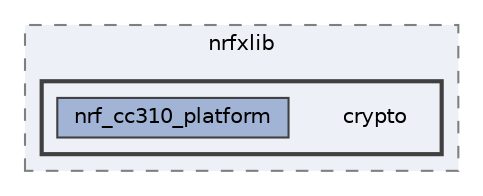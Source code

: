 digraph "build/zephyr/CMakeFiles/zephyr.dir/home/rt/ncs/nrfxlib/crypto"
{
 // LATEX_PDF_SIZE
  bgcolor="transparent";
  edge [fontname=Helvetica,fontsize=10,labelfontname=Helvetica,labelfontsize=10];
  node [fontname=Helvetica,fontsize=10,shape=box,height=0.2,width=0.4];
  compound=true
  subgraph clusterdir_2909ef47a4b02cc658c9fb764ec6e414 {
    graph [ bgcolor="#edf0f7", pencolor="grey50", label="nrfxlib", fontname=Helvetica,fontsize=10 style="filled,dashed", URL="dir_2909ef47a4b02cc658c9fb764ec6e414.html",tooltip=""]
  subgraph clusterdir_8c19b9f1d0bab7c71cd8d35ce5357b1c {
    graph [ bgcolor="#edf0f7", pencolor="grey25", label="", fontname=Helvetica,fontsize=10 style="filled,bold", URL="dir_8c19b9f1d0bab7c71cd8d35ce5357b1c.html",tooltip=""]
    dir_8c19b9f1d0bab7c71cd8d35ce5357b1c [shape=plaintext, label="crypto"];
  dir_990e7630fd26f99c80e719117ec5edac [label="nrf_cc310_platform", fillcolor="#a2b4d6", color="grey25", style="filled", URL="dir_990e7630fd26f99c80e719117ec5edac.html",tooltip=""];
  }
  }
}
